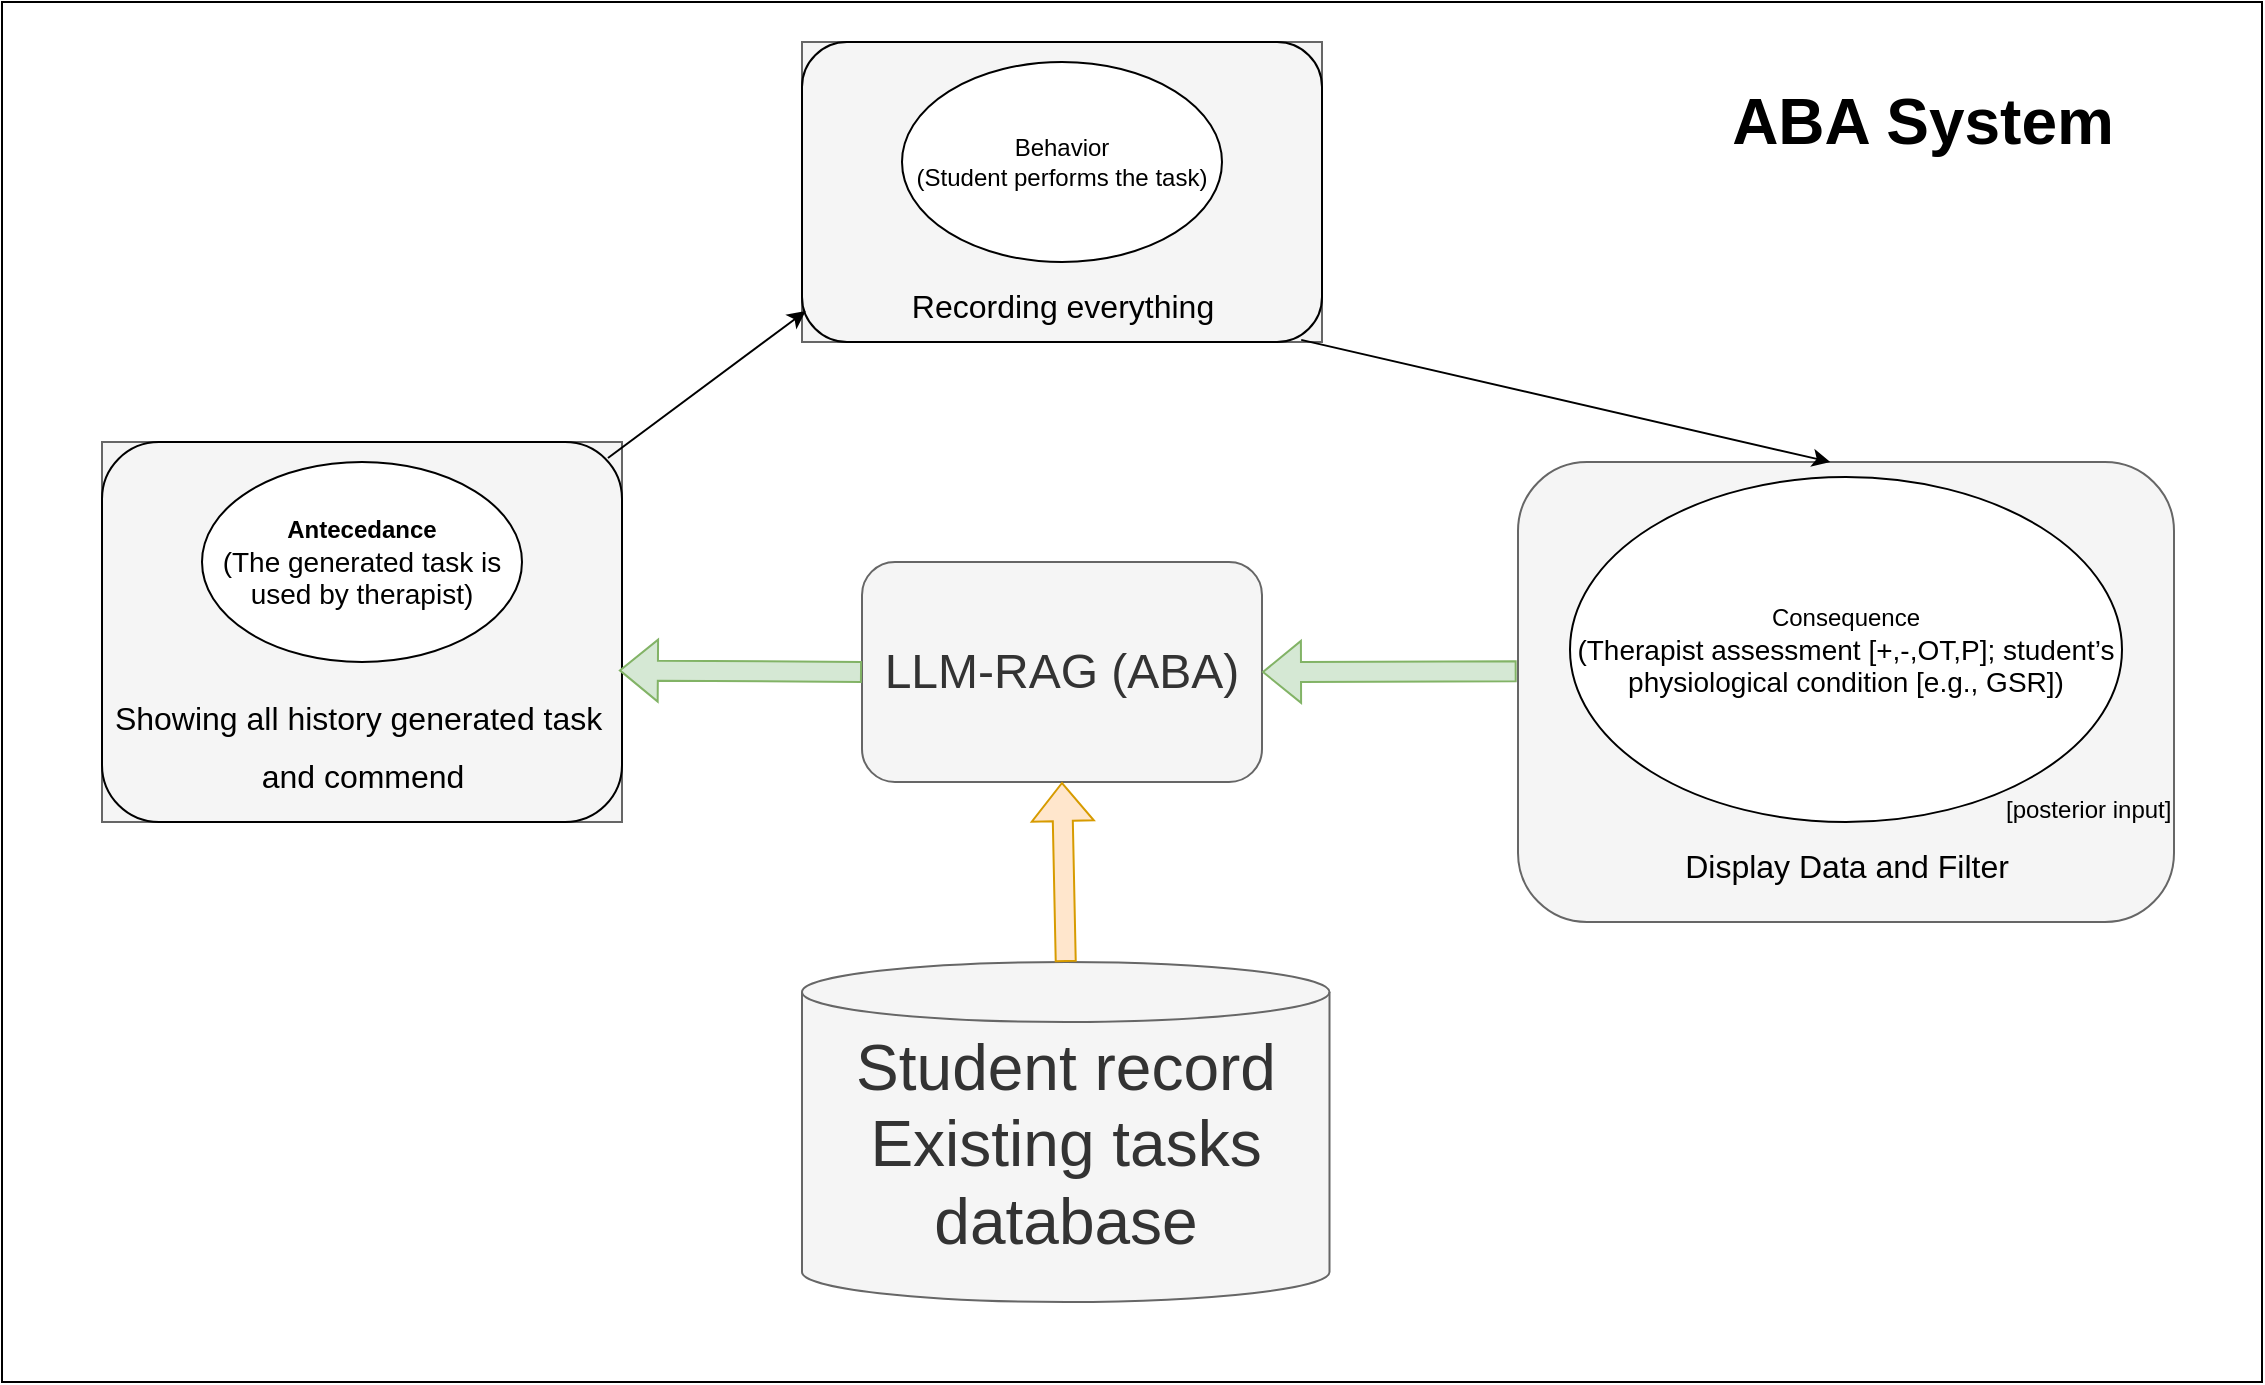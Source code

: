 <mxfile version="24.9.0">
  <diagram name="第 1 页" id="reyXp4Kh8w-tT1RUz250">
    <mxGraphModel dx="2193" dy="1082" grid="1" gridSize="10" guides="1" tooltips="1" connect="1" arrows="1" fold="1" page="1" pageScale="1" pageWidth="827" pageHeight="1169" math="0" shadow="0">
      <root>
        <mxCell id="0" />
        <mxCell id="1" parent="0" />
        <mxCell id="QI-PmDlZO7ux3QnmJBiv-2" value="" style="rounded=0;whiteSpace=wrap;html=1;" vertex="1" parent="1">
          <mxGeometry x="-680" y="120" width="1130" height="690" as="geometry" />
        </mxCell>
        <mxCell id="QI-PmDlZO7ux3QnmJBiv-10" value="" style="group;fillColor=#f5f5f5;fontColor=#333333;strokeColor=#666666;" vertex="1" connectable="0" parent="1">
          <mxGeometry x="-280" y="140" width="260" height="150" as="geometry" />
        </mxCell>
        <mxCell id="QI-PmDlZO7ux3QnmJBiv-3" value="Behavior&lt;div&gt;(Student performs the task)&lt;/div&gt;" style="ellipse;whiteSpace=wrap;html=1;" vertex="1" parent="QI-PmDlZO7ux3QnmJBiv-10">
          <mxGeometry x="50" y="10" width="160" height="100" as="geometry" />
        </mxCell>
        <mxCell id="QI-PmDlZO7ux3QnmJBiv-8" value="&lt;span style=&quot;font-weight: normal;&quot;&gt;&lt;font style=&quot;font-size: 16px;&quot;&gt;Recording everything&lt;/font&gt;&lt;/span&gt;" style="text;strokeColor=none;fillColor=none;html=1;fontSize=24;fontStyle=1;verticalAlign=middle;align=center;" vertex="1" parent="QI-PmDlZO7ux3QnmJBiv-10">
          <mxGeometry x="80" y="110" width="100" height="40" as="geometry" />
        </mxCell>
        <mxCell id="QI-PmDlZO7ux3QnmJBiv-6" value="" style="rounded=1;whiteSpace=wrap;html=1;fillColor=none;" vertex="1" parent="QI-PmDlZO7ux3QnmJBiv-10">
          <mxGeometry width="260" height="150" as="geometry" />
        </mxCell>
        <mxCell id="QI-PmDlZO7ux3QnmJBiv-11" value="" style="group" vertex="1" connectable="0" parent="1">
          <mxGeometry x="104" y="380" width="336" height="200" as="geometry" />
        </mxCell>
        <mxCell id="QI-PmDlZO7ux3QnmJBiv-14" value="" style="rounded=1;whiteSpace=wrap;html=1;fillColor=#f5f5f5;fontColor=#333333;strokeColor=#666666;" vertex="1" parent="QI-PmDlZO7ux3QnmJBiv-11">
          <mxGeometry x="-26" y="-30" width="328" height="230" as="geometry" />
        </mxCell>
        <mxCell id="QI-PmDlZO7ux3QnmJBiv-12" value="Consequence&lt;div&gt;&lt;p style=&quot;margin: 0px; font-variant-numeric: normal; font-variant-east-asian: normal; font-variant-alternates: normal; font-size-adjust: none; font-kerning: auto; font-optical-sizing: auto; font-feature-settings: normal; font-variation-settings: normal; font-variant-position: normal; font-variant-emoji: normal; font-stretch: normal; line-height: normal; font-size: 14px;&quot; class=&quot;p1&quot;&gt;(Therapist assessment&amp;nbsp;&lt;span style=&quot;background-color: initial;&quot;&gt;[+,-,OT,P]; student’s physiological&amp;nbsp;&lt;/span&gt;&lt;span style=&quot;background-color: initial;&quot;&gt;condition [e.g., GSR])&lt;/span&gt;&lt;/p&gt;&lt;/div&gt;" style="ellipse;whiteSpace=wrap;html=1;align=center;" vertex="1" parent="QI-PmDlZO7ux3QnmJBiv-11">
          <mxGeometry y="-22.5" width="276" height="172.5" as="geometry" />
        </mxCell>
        <mxCell id="QI-PmDlZO7ux3QnmJBiv-13" value="&lt;span style=&quot;font-weight: normal;&quot;&gt;&lt;font style=&quot;font-size: 16px;&quot;&gt;Display Data and Filter&lt;/font&gt;&lt;/span&gt;" style="text;strokeColor=none;fillColor=none;html=1;fontSize=24;fontStyle=1;verticalAlign=middle;align=center;" vertex="1" parent="QI-PmDlZO7ux3QnmJBiv-11">
          <mxGeometry x="88" y="150" width="100" height="40" as="geometry" />
        </mxCell>
        <mxCell id="QI-PmDlZO7ux3QnmJBiv-15" value="[posterior input]" style="text;whiteSpace=wrap;html=1;" vertex="1" parent="QI-PmDlZO7ux3QnmJBiv-11">
          <mxGeometry x="216" y="130" width="120" height="40" as="geometry" />
        </mxCell>
        <mxCell id="QI-PmDlZO7ux3QnmJBiv-17" value="" style="endArrow=classic;html=1;rounded=0;entryX=0.476;entryY=0;entryDx=0;entryDy=0;entryPerimeter=0;exitX=0.96;exitY=0.993;exitDx=0;exitDy=0;exitPerimeter=0;" edge="1" parent="1" source="QI-PmDlZO7ux3QnmJBiv-6" target="QI-PmDlZO7ux3QnmJBiv-14">
          <mxGeometry width="50" height="50" relative="1" as="geometry">
            <mxPoint x="50" y="430" as="sourcePoint" />
            <mxPoint x="100" y="380" as="targetPoint" />
          </mxGeometry>
        </mxCell>
        <mxCell id="QI-PmDlZO7ux3QnmJBiv-18" value="&lt;font style=&quot;font-size: 24px;&quot;&gt;LLM-RAG (ABA)&lt;/font&gt;" style="rounded=1;whiteSpace=wrap;html=1;fillColor=#f5f5f5;fontColor=#333333;strokeColor=#666666;" vertex="1" parent="1">
          <mxGeometry x="-250" y="400" width="200" height="110" as="geometry" />
        </mxCell>
        <mxCell id="QI-PmDlZO7ux3QnmJBiv-19" value="" style="shape=flexArrow;endArrow=classic;html=1;rounded=0;entryX=1;entryY=0.5;entryDx=0;entryDy=0;exitX=-0.002;exitY=0.455;exitDx=0;exitDy=0;exitPerimeter=0;fillColor=#d5e8d4;strokeColor=#82b366;" edge="1" parent="1" source="QI-PmDlZO7ux3QnmJBiv-14" target="QI-PmDlZO7ux3QnmJBiv-18">
          <mxGeometry width="50" height="50" relative="1" as="geometry">
            <mxPoint x="-30" y="430" as="sourcePoint" />
            <mxPoint x="20" y="380" as="targetPoint" />
          </mxGeometry>
        </mxCell>
        <mxCell id="QI-PmDlZO7ux3QnmJBiv-20" value="" style="group;fillColor=#f5f5f5;fontColor=#333333;strokeColor=#666666;" vertex="1" connectable="0" parent="1">
          <mxGeometry x="-630" y="340" width="260" height="190" as="geometry" />
        </mxCell>
        <mxCell id="QI-PmDlZO7ux3QnmJBiv-21" value="&lt;b&gt;Antecedance&lt;/b&gt;&lt;div&gt;&lt;p style=&quot;margin: 0px; font-variant-numeric: normal; font-variant-east-asian: normal; font-variant-alternates: normal; font-size-adjust: none; font-kerning: auto; font-optical-sizing: auto; font-feature-settings: normal; font-variation-settings: normal; font-variant-position: normal; font-variant-emoji: normal; font-stretch: normal; font-size: 14px; line-height: normal;&quot; class=&quot;p1&quot;&gt;(The generated task is&lt;/p&gt;&lt;p style=&quot;margin: 0px; font-variant-numeric: normal; font-variant-east-asian: normal; font-variant-alternates: normal; font-size-adjust: none; font-kerning: auto; font-optical-sizing: auto; font-feature-settings: normal; font-variation-settings: normal; font-variant-position: normal; font-variant-emoji: normal; font-stretch: normal; font-size: 14px; line-height: normal;&quot; class=&quot;p1&quot;&gt;used by therapist)&lt;/p&gt;&lt;/div&gt;" style="ellipse;whiteSpace=wrap;html=1;align=center;" vertex="1" parent="QI-PmDlZO7ux3QnmJBiv-20">
          <mxGeometry x="50" y="10" width="160" height="100" as="geometry" />
        </mxCell>
        <mxCell id="QI-PmDlZO7ux3QnmJBiv-23" value="" style="rounded=1;whiteSpace=wrap;html=1;fillColor=none;" vertex="1" parent="QI-PmDlZO7ux3QnmJBiv-20">
          <mxGeometry width="260" height="190" as="geometry" />
        </mxCell>
        <mxCell id="QI-PmDlZO7ux3QnmJBiv-24" value="" style="shape=flexArrow;endArrow=classic;html=1;rounded=0;entryX=0.994;entryY=0.601;entryDx=0;entryDy=0;fillColor=#d5e8d4;strokeColor=#82b366;exitX=0;exitY=0.5;exitDx=0;exitDy=0;entryPerimeter=0;" edge="1" parent="1" source="QI-PmDlZO7ux3QnmJBiv-18" target="QI-PmDlZO7ux3QnmJBiv-23">
          <mxGeometry width="50" height="50" relative="1" as="geometry">
            <mxPoint x="-270" y="455" as="sourcePoint" />
            <mxPoint x="-377" y="454.44" as="targetPoint" />
          </mxGeometry>
        </mxCell>
        <mxCell id="QI-PmDlZO7ux3QnmJBiv-22" value="&lt;span style=&quot;font-size: 16px; font-weight: 400;&quot;&gt;Showing all history generated task&amp;nbsp;&lt;/span&gt;&lt;div&gt;&lt;span style=&quot;font-size: 16px; font-weight: 400;&quot;&gt;and commend&lt;/span&gt;&lt;/div&gt;" style="text;strokeColor=none;fillColor=none;html=1;fontSize=24;fontStyle=1;verticalAlign=middle;align=center;" vertex="1" parent="1">
          <mxGeometry x="-550" y="470" width="100" height="40" as="geometry" />
        </mxCell>
        <mxCell id="QI-PmDlZO7ux3QnmJBiv-25" value="" style="endArrow=classic;html=1;rounded=0;entryX=0.007;entryY=0.897;entryDx=0;entryDy=0;entryPerimeter=0;exitX=0.973;exitY=0.042;exitDx=0;exitDy=0;exitPerimeter=0;" edge="1" parent="1" source="QI-PmDlZO7ux3QnmJBiv-23" target="QI-PmDlZO7ux3QnmJBiv-6">
          <mxGeometry width="50" height="50" relative="1" as="geometry">
            <mxPoint x="-400" y="400" as="sourcePoint" />
            <mxPoint x="-350" y="350" as="targetPoint" />
          </mxGeometry>
        </mxCell>
        <mxCell id="QI-PmDlZO7ux3QnmJBiv-26" value="&lt;font style=&quot;font-size: 32px;&quot;&gt;ABA System&lt;/font&gt;" style="text;strokeColor=none;fillColor=none;html=1;fontSize=24;fontStyle=1;verticalAlign=middle;align=center;" vertex="1" parent="1">
          <mxGeometry x="230" y="160" width="100" height="40" as="geometry" />
        </mxCell>
        <mxCell id="QI-PmDlZO7ux3QnmJBiv-27" value="&lt;font style=&quot;font-size: 32px;&quot;&gt;Student record&lt;/font&gt;&lt;div&gt;&lt;font style=&quot;font-size: 32px;&quot;&gt;Existing tasks database&lt;/font&gt;&lt;/div&gt;&lt;div&gt;&lt;br&gt;&lt;/div&gt;" style="shape=cylinder3;whiteSpace=wrap;html=1;boundedLbl=1;backgroundOutline=1;size=15;fillColor=#f5f5f5;strokeColor=#666666;fontColor=#333333;" vertex="1" parent="1">
          <mxGeometry x="-280" y="600" width="263.75" height="170" as="geometry" />
        </mxCell>
        <mxCell id="QI-PmDlZO7ux3QnmJBiv-28" value="" style="shape=flexArrow;endArrow=classic;html=1;rounded=0;exitX=0.5;exitY=0;exitDx=0;exitDy=0;exitPerimeter=0;entryX=0.5;entryY=1;entryDx=0;entryDy=0;fillColor=#ffe6cc;strokeColor=#d79b00;" edge="1" parent="1" source="QI-PmDlZO7ux3QnmJBiv-27" target="QI-PmDlZO7ux3QnmJBiv-18">
          <mxGeometry width="50" height="50" relative="1" as="geometry">
            <mxPoint x="-130" y="500" as="sourcePoint" />
            <mxPoint x="-80" y="450" as="targetPoint" />
          </mxGeometry>
        </mxCell>
      </root>
    </mxGraphModel>
  </diagram>
</mxfile>
